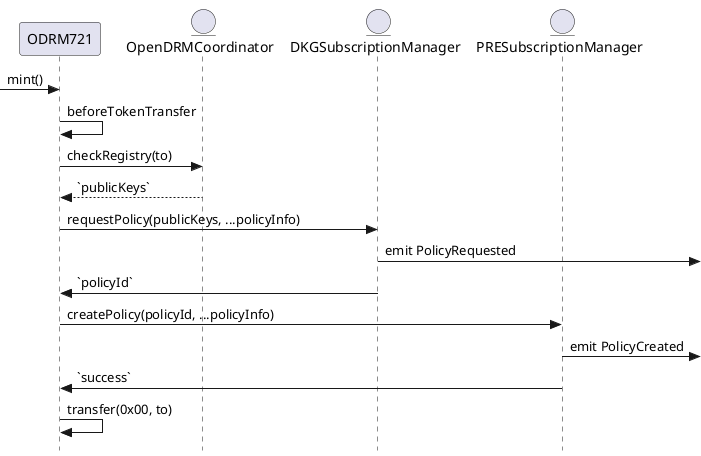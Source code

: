 @startuml

skinparam Style strictuml


participant ODRM721
entity OpenDRMCoordinator as Coord
entity DKGSubscriptionManager as DKG
entity PRESubscriptionManager as PRE

[-> ODRM721 : mint()
ODRM721 -> ODRM721 : beforeTokenTransfer

ODRM721 -> Coord : checkRegistry(to)
return `publicKeys`

ODRM721 -> DKG : requestPolicy(publicKeys, ...policyInfo)
DKG ->]: emit PolicyRequested
DKG -> ODRM721 : `policyId`

ODRM721 -> PRE : createPolicy(policyId, ...policyInfo)
PRE ->] : emit PolicyCreated
PRE -> ODRM721 : `success`

ODRM721 -> ODRM721 : transfer(0x00, to)

@enduml